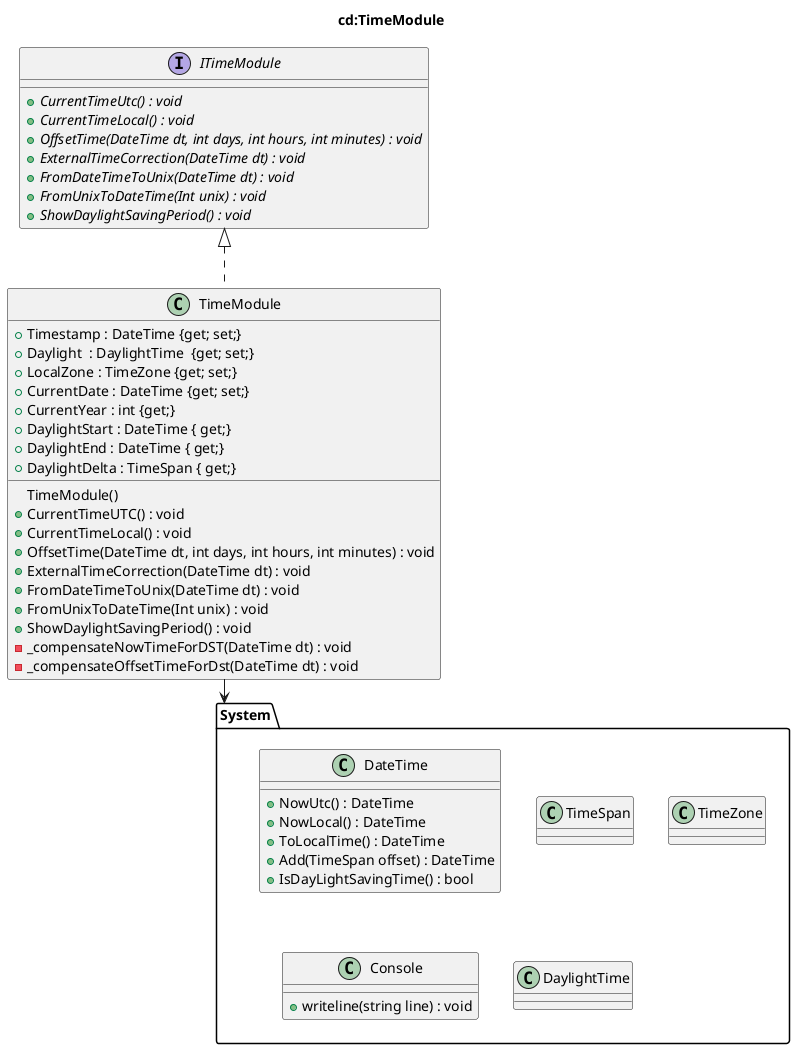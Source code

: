 @startuml cd_no_dst_dt
title cd:TimeModule

'==================
' Interfaces
'==================
interface ITimeModule {
    'Methods
    + {abstract} CurrentTimeUtc() : void
    + {abstract} CurrentTimeLocal() : void
    + {abstract} OffsetTime(DateTime dt, int days, int hours, int minutes) : void
    + {abstract} ExternalTimeCorrection(DateTime dt) : void
    + {abstract} FromDateTimeToUnix(DateTime dt) : void
    + {abstract} FromUnixToDateTime(Int unix) : void
    + {abstract} ShowDaylightSavingPeriod() : void
}

'==================
' Classes
'==================
class TimeModule implements ITimeModule {
    'Fields/Attributes
    + Timestamp : DateTime {get; set;}
    + Daylight  : DaylightTime  {get; set;}
    + LocalZone : TimeZone {get; set;}
    + CurrentDate : DateTime {get; set;}
    + CurrentYear : int {get;}
    + DaylightStart : DateTime { get;}
    + DaylightEnd : DateTime { get;}
    + DaylightDelta : TimeSpan { get;}

    'Methods
    TimeModule()
    + CurrentTimeUTC() : void
    + CurrentTimeLocal() : void
    + OffsetTime(DateTime dt, int days, int hours, int minutes) : void
    + ExternalTimeCorrection(DateTime dt) : void
    + FromDateTimeToUnix(DateTime dt) : void
    + FromUnixToDateTime(Int unix) : void
    + ShowDaylightSavingPeriod() : void
    - _compensateNowTimeForDST(DateTime dt) : void
    - _compensateOffsetTimeForDst(DateTime dt) : void
}

'==================
' External Packages
'==================
package System {

    class DateTime {
    + NowUtc() : DateTime
    + NowLocal() : DateTime
    + ToLocalTime() : DateTime
    + Add(TimeSpan offset) : DateTime
    + IsDayLightSavingTime() : bool
    }

    class TimeSpan {

    }

    class TimeZone {
        'Deprecated: TODO replace with TimeZoneInfo
    }

    class Console {
       + writeline(string line) : void
    }

    class DaylightTime {
    }
}

'==================
' Connections
'==================

TimeModule --> System

@enduml